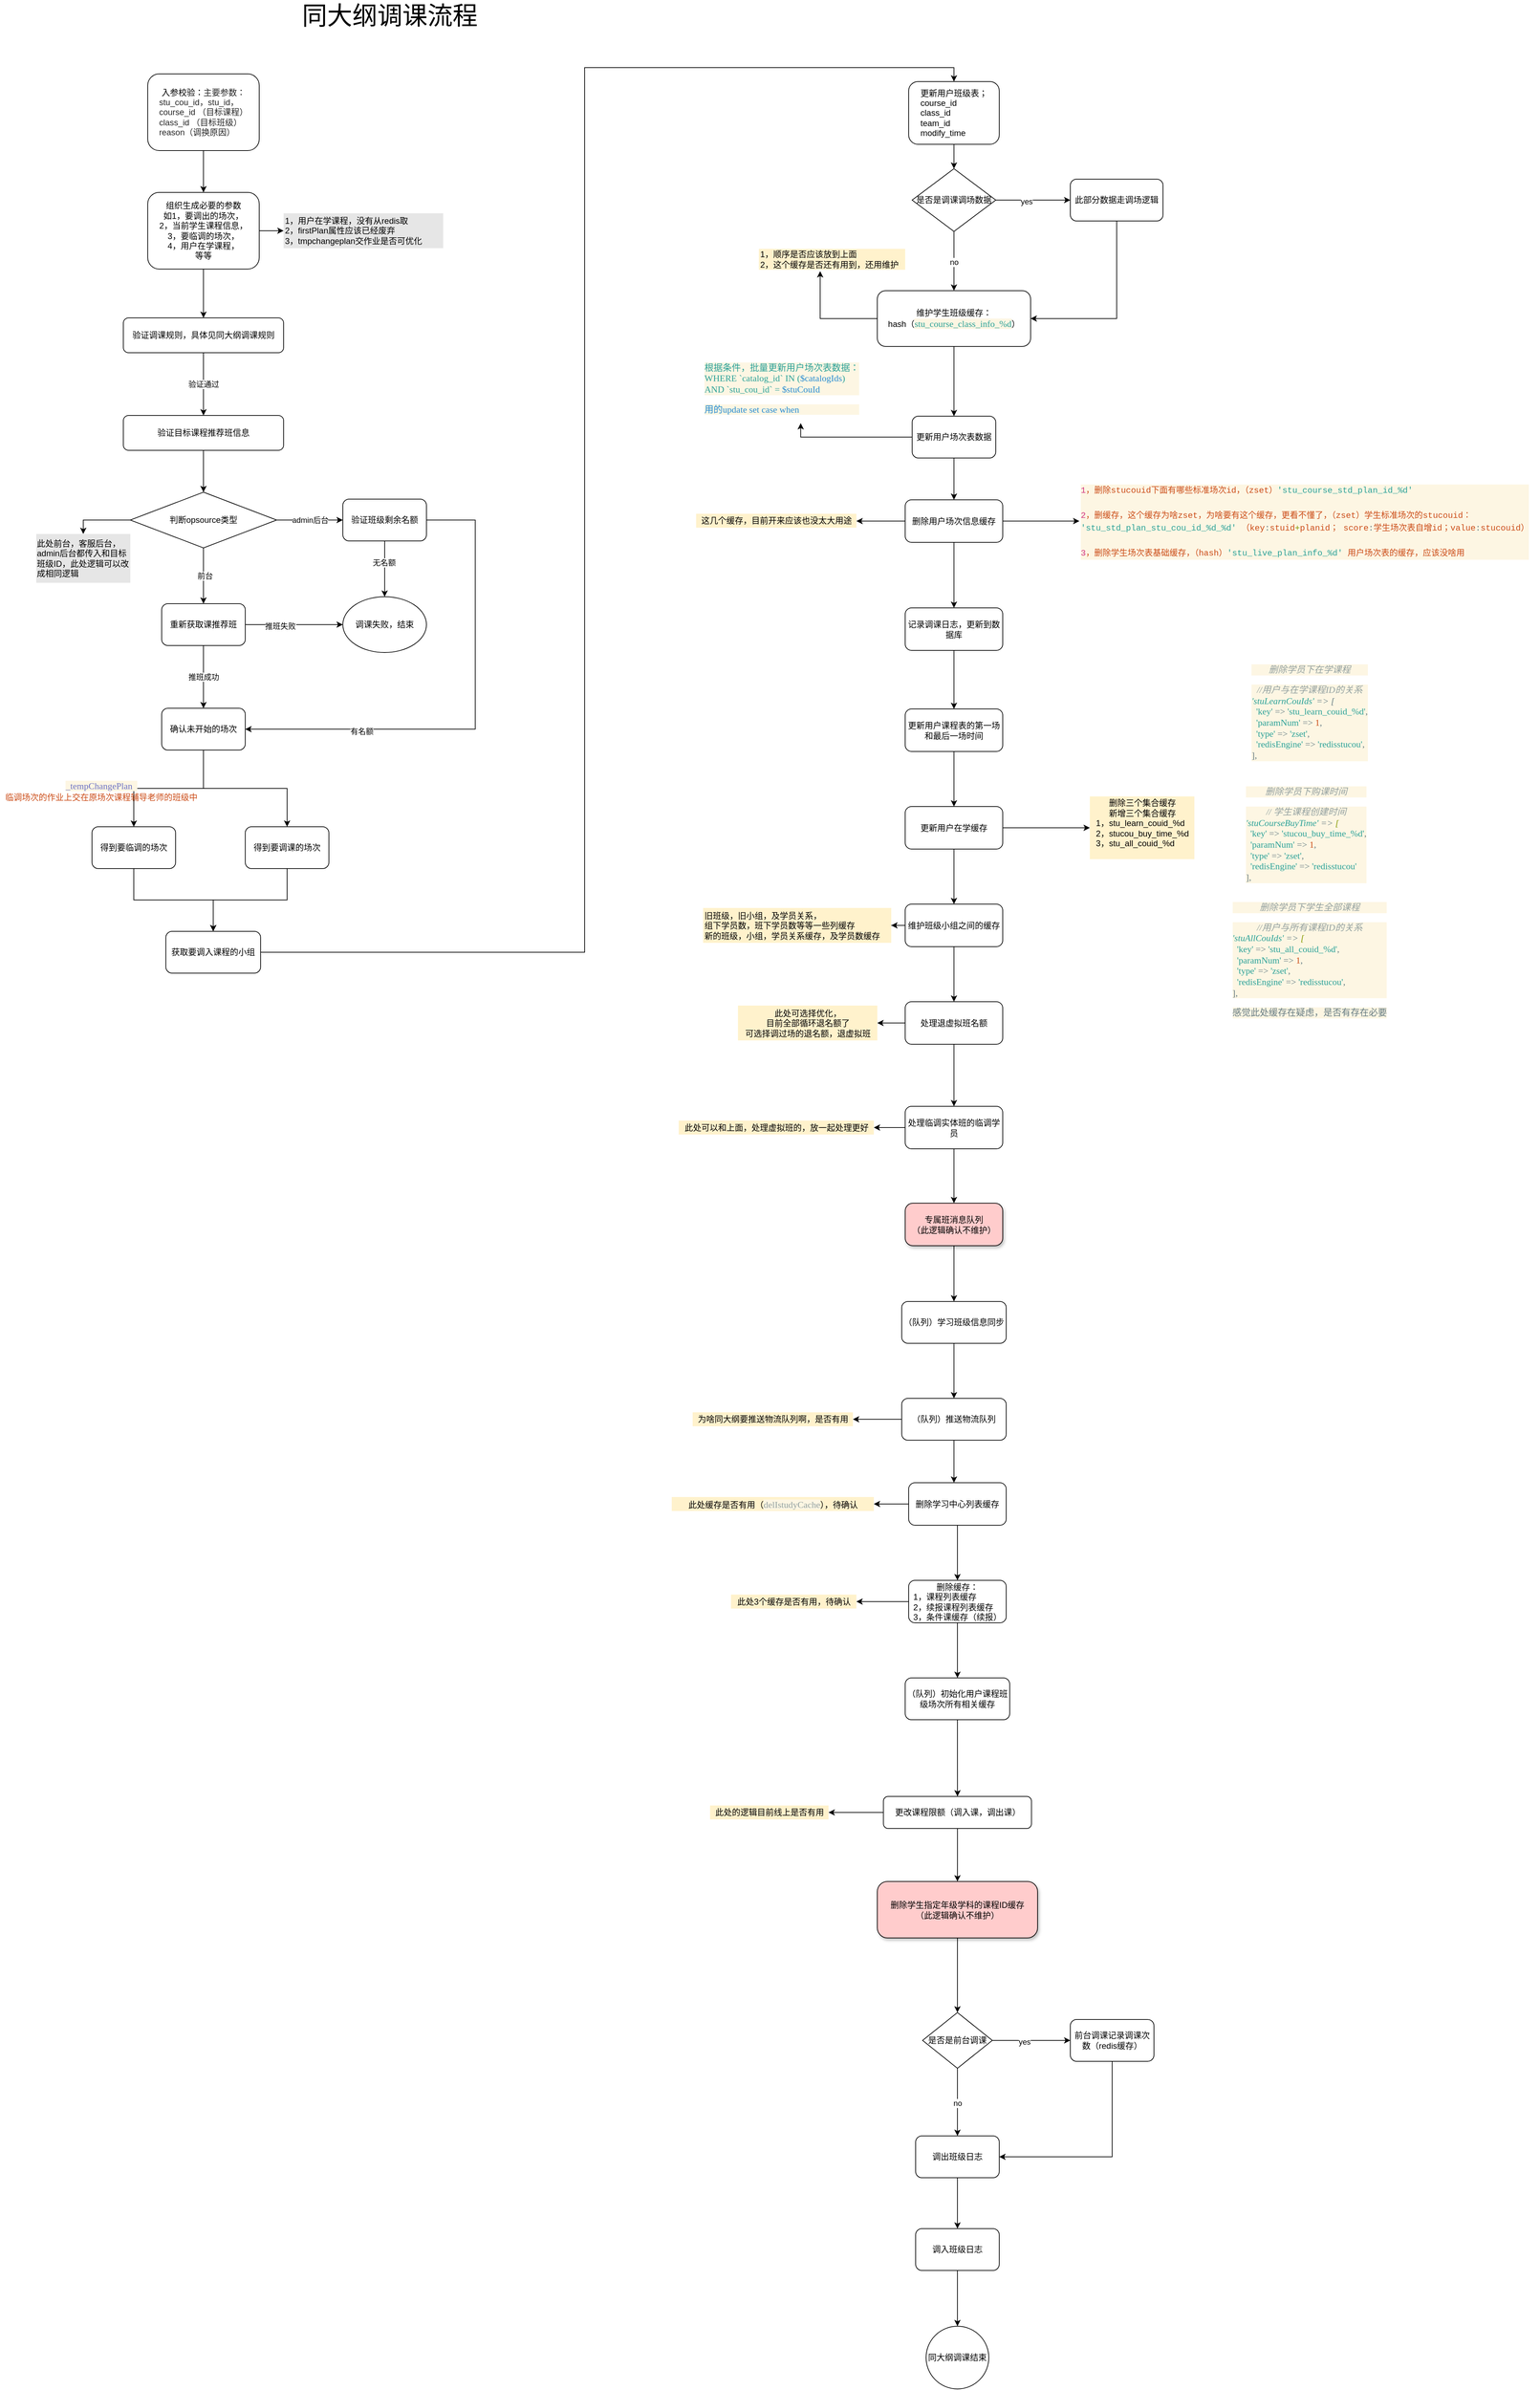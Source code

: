 <mxfile version="13.10.1" type="github">
  <diagram id="C5RBs43oDa-KdzZeNtuy" name="Page-1">
    <mxGraphModel dx="2965" dy="1368" grid="1" gridSize="10" guides="1" tooltips="1" connect="1" arrows="1" fold="1" page="1" pageScale="1" pageWidth="827" pageHeight="1169" math="0" shadow="0">
      <root>
        <mxCell id="WIyWlLk6GJQsqaUBKTNV-0" />
        <mxCell id="WIyWlLk6GJQsqaUBKTNV-1" parent="WIyWlLk6GJQsqaUBKTNV-0" />
        <mxCell id="mBq-_NJuJj3De-6gyGRU-94" value="" style="edgeStyle=orthogonalEdgeStyle;rounded=0;orthogonalLoop=1;jettySize=auto;html=1;" edge="1" parent="WIyWlLk6GJQsqaUBKTNV-1" source="mBq-_NJuJj3De-6gyGRU-77" target="mBq-_NJuJj3De-6gyGRU-93">
          <mxGeometry relative="1" as="geometry" />
        </mxCell>
        <mxCell id="mBq-_NJuJj3De-6gyGRU-77" value="专属班消息队列&lt;br&gt;（此逻辑确认不维护）" style="rounded=1;whiteSpace=wrap;html=1;shadow=1;fillColor=#FFCCCC;arcSize=18;" vertex="1" parent="WIyWlLk6GJQsqaUBKTNV-1">
          <mxGeometry x="1345" y="1759" width="140" height="61" as="geometry" />
        </mxCell>
        <mxCell id="c8h9RsbaAIV6zPXawKrJ-4" style="edgeStyle=orthogonalEdgeStyle;rounded=0;orthogonalLoop=1;jettySize=auto;html=1;" parent="WIyWlLk6GJQsqaUBKTNV-1" source="WIyWlLk6GJQsqaUBKTNV-3" target="c8h9RsbaAIV6zPXawKrJ-2" edge="1">
          <mxGeometry relative="1" as="geometry" />
        </mxCell>
        <mxCell id="WIyWlLk6GJQsqaUBKTNV-3" value="&lt;div&gt;&lt;span&gt;入参校验：&lt;/span&gt;&lt;span style=&quot;color: rgba(0 , 0 , 0 , 0.847)&quot;&gt;主要参数：&lt;/span&gt;&lt;/div&gt;&lt;div style=&quot;text-align: left ; color: rgba(0 , 0 , 0 , 0.847)&quot;&gt;stu_cou_id，stu_id，&lt;/div&gt;&lt;div style=&quot;text-align: left ; color: rgba(0 , 0 , 0 , 0.847)&quot;&gt;course_id （目标课程）&lt;/div&gt;&lt;div style=&quot;text-align: left ; color: rgba(0 , 0 , 0 , 0.847)&quot;&gt;class_id （目标班级）&lt;/div&gt;&lt;div style=&quot;text-align: left ; color: rgba(0 , 0 , 0 , 0.847)&quot;&gt;reason（调换原因）&lt;/div&gt;" style="rounded=1;whiteSpace=wrap;html=1;fontSize=12;glass=0;strokeWidth=1;shadow=0;align=center;" parent="WIyWlLk6GJQsqaUBKTNV-1" vertex="1">
          <mxGeometry x="258" y="139" width="160" height="110" as="geometry" />
        </mxCell>
        <mxCell id="c8h9RsbaAIV6zPXawKrJ-0" value="&lt;font style=&quot;font-size: 36px&quot;&gt;同大纲调课流程&lt;/font&gt;" style="text;html=1;align=center;verticalAlign=middle;resizable=0;points=[];autosize=1;" parent="WIyWlLk6GJQsqaUBKTNV-1" vertex="1">
          <mxGeometry x="470" y="40" width="270" height="30" as="geometry" />
        </mxCell>
        <mxCell id="c8h9RsbaAIV6zPXawKrJ-6" style="edgeStyle=orthogonalEdgeStyle;rounded=0;orthogonalLoop=1;jettySize=auto;html=1;" parent="WIyWlLk6GJQsqaUBKTNV-1" source="c8h9RsbaAIV6zPXawKrJ-2" target="c8h9RsbaAIV6zPXawKrJ-3" edge="1">
          <mxGeometry relative="1" as="geometry" />
        </mxCell>
        <mxCell id="c8h9RsbaAIV6zPXawKrJ-32" style="edgeStyle=orthogonalEdgeStyle;rounded=0;orthogonalLoop=1;jettySize=auto;html=1;exitX=1;exitY=0.5;exitDx=0;exitDy=0;" parent="WIyWlLk6GJQsqaUBKTNV-1" source="c8h9RsbaAIV6zPXawKrJ-2" target="c8h9RsbaAIV6zPXawKrJ-5" edge="1">
          <mxGeometry relative="1" as="geometry" />
        </mxCell>
        <mxCell id="c8h9RsbaAIV6zPXawKrJ-2" value="组织生成必要的参数&lt;br&gt;如1，要调出的场次，&lt;br&gt;2，当前学生课程信息，&lt;br&gt;3，要临调的场次，&lt;br&gt;4，用户在学课程，&lt;br&gt;等等" style="rounded=1;whiteSpace=wrap;html=1;fontSize=12;glass=0;strokeWidth=1;shadow=0;align=center;" parent="WIyWlLk6GJQsqaUBKTNV-1" vertex="1">
          <mxGeometry x="258" y="309" width="160" height="110" as="geometry" />
        </mxCell>
        <mxCell id="c8h9RsbaAIV6zPXawKrJ-8" value="验证通过" style="edgeStyle=orthogonalEdgeStyle;rounded=0;orthogonalLoop=1;jettySize=auto;html=1;" parent="WIyWlLk6GJQsqaUBKTNV-1" source="c8h9RsbaAIV6zPXawKrJ-3" target="c8h9RsbaAIV6zPXawKrJ-7" edge="1">
          <mxGeometry relative="1" as="geometry">
            <Array as="points">
              <mxPoint x="338" y="579" />
              <mxPoint x="338" y="579" />
            </Array>
          </mxGeometry>
        </mxCell>
        <mxCell id="c8h9RsbaAIV6zPXawKrJ-3" value="&lt;div style=&quot;text-align: center&quot;&gt;&lt;span style=&quot;text-align: left&quot;&gt;验证调课规则，具体见同大纲调课规则&lt;/span&gt;&lt;br&gt;&lt;/div&gt;" style="rounded=1;whiteSpace=wrap;html=1;fontSize=12;glass=0;strokeWidth=1;shadow=0;align=center;" parent="WIyWlLk6GJQsqaUBKTNV-1" vertex="1">
          <mxGeometry x="223" y="489" width="230" height="50" as="geometry" />
        </mxCell>
        <mxCell id="c8h9RsbaAIV6zPXawKrJ-5" value="1，用户在学课程，没有从redis取&lt;br&gt;2，firstPlan属性应该已经废弃&lt;br&gt;&lt;div&gt;&lt;span&gt;3，tmpchangeplan交作业是否可优化&lt;/span&gt;&lt;/div&gt;" style="text;html=1;strokeColor=none;fillColor=#E6E6E6;align=left;verticalAlign=middle;whiteSpace=wrap;rounded=0;" parent="WIyWlLk6GJQsqaUBKTNV-1" vertex="1">
          <mxGeometry x="453" y="339" width="229" height="50" as="geometry" />
        </mxCell>
        <mxCell id="c8h9RsbaAIV6zPXawKrJ-9" style="edgeStyle=orthogonalEdgeStyle;rounded=0;orthogonalLoop=1;jettySize=auto;html=1;" parent="WIyWlLk6GJQsqaUBKTNV-1" source="c8h9RsbaAIV6zPXawKrJ-7" target="c8h9RsbaAIV6zPXawKrJ-10" edge="1">
          <mxGeometry relative="1" as="geometry">
            <mxPoint x="338" y="769" as="targetPoint" />
          </mxGeometry>
        </mxCell>
        <mxCell id="c8h9RsbaAIV6zPXawKrJ-7" value="&lt;div style=&quot;text-align: left&quot;&gt;验证目标课程推荐班信息&lt;/div&gt;" style="rounded=1;whiteSpace=wrap;html=1;fontSize=12;glass=0;strokeWidth=1;shadow=0;align=center;" parent="WIyWlLk6GJQsqaUBKTNV-1" vertex="1">
          <mxGeometry x="223" y="629" width="230" height="50" as="geometry" />
        </mxCell>
        <mxCell id="c8h9RsbaAIV6zPXawKrJ-12" style="edgeStyle=orthogonalEdgeStyle;rounded=0;orthogonalLoop=1;jettySize=auto;html=1;entryX=0.5;entryY=0;entryDx=0;entryDy=0;" parent="WIyWlLk6GJQsqaUBKTNV-1" source="c8h9RsbaAIV6zPXawKrJ-10" target="c8h9RsbaAIV6zPXawKrJ-16" edge="1">
          <mxGeometry relative="1" as="geometry">
            <mxPoint x="338" y="919" as="targetPoint" />
          </mxGeometry>
        </mxCell>
        <mxCell id="c8h9RsbaAIV6zPXawKrJ-15" value="前台" style="edgeLabel;html=1;align=center;verticalAlign=middle;resizable=0;points=[];" parent="c8h9RsbaAIV6zPXawKrJ-12" vertex="1" connectable="0">
          <mxGeometry y="2" relative="1" as="geometry">
            <mxPoint as="offset" />
          </mxGeometry>
        </mxCell>
        <mxCell id="c8h9RsbaAIV6zPXawKrJ-13" value="admin后台" style="edgeStyle=orthogonalEdgeStyle;rounded=0;orthogonalLoop=1;jettySize=auto;html=1;exitX=1;exitY=0.5;exitDx=0;exitDy=0;entryX=0;entryY=0.5;entryDx=0;entryDy=0;" parent="WIyWlLk6GJQsqaUBKTNV-1" source="c8h9RsbaAIV6zPXawKrJ-10" target="c8h9RsbaAIV6zPXawKrJ-14" edge="1">
          <mxGeometry relative="1" as="geometry">
            <mxPoint x="538" y="799" as="targetPoint" />
          </mxGeometry>
        </mxCell>
        <mxCell id="c8h9RsbaAIV6zPXawKrJ-31" style="edgeStyle=orthogonalEdgeStyle;rounded=0;orthogonalLoop=1;jettySize=auto;html=1;exitX=0;exitY=0.5;exitDx=0;exitDy=0;entryX=0.5;entryY=0;entryDx=0;entryDy=0;" parent="WIyWlLk6GJQsqaUBKTNV-1" source="c8h9RsbaAIV6zPXawKrJ-10" target="c8h9RsbaAIV6zPXawKrJ-30" edge="1">
          <mxGeometry relative="1" as="geometry" />
        </mxCell>
        <mxCell id="c8h9RsbaAIV6zPXawKrJ-10" value="判断opsource类型" style="rhombus;whiteSpace=wrap;html=1;" parent="WIyWlLk6GJQsqaUBKTNV-1" vertex="1">
          <mxGeometry x="233" y="739" width="210" height="80" as="geometry" />
        </mxCell>
        <mxCell id="c8h9RsbaAIV6zPXawKrJ-20" style="edgeStyle=orthogonalEdgeStyle;rounded=0;orthogonalLoop=1;jettySize=auto;html=1;entryX=1;entryY=0.5;entryDx=0;entryDy=0;" parent="WIyWlLk6GJQsqaUBKTNV-1" source="c8h9RsbaAIV6zPXawKrJ-14" target="c8h9RsbaAIV6zPXawKrJ-19" edge="1">
          <mxGeometry relative="1" as="geometry">
            <Array as="points">
              <mxPoint x="728" y="779" />
              <mxPoint x="728" y="1079" />
            </Array>
          </mxGeometry>
        </mxCell>
        <mxCell id="c8h9RsbaAIV6zPXawKrJ-26" value="有名额" style="edgeLabel;html=1;align=center;verticalAlign=middle;resizable=0;points=[];" parent="c8h9RsbaAIV6zPXawKrJ-20" vertex="1" connectable="0">
          <mxGeometry x="0.523" y="3" relative="1" as="geometry">
            <mxPoint as="offset" />
          </mxGeometry>
        </mxCell>
        <mxCell id="c8h9RsbaAIV6zPXawKrJ-23" style="edgeStyle=orthogonalEdgeStyle;rounded=0;orthogonalLoop=1;jettySize=auto;html=1;entryX=0.5;entryY=0;entryDx=0;entryDy=0;" parent="WIyWlLk6GJQsqaUBKTNV-1" source="c8h9RsbaAIV6zPXawKrJ-14" target="c8h9RsbaAIV6zPXawKrJ-22" edge="1">
          <mxGeometry relative="1" as="geometry" />
        </mxCell>
        <mxCell id="c8h9RsbaAIV6zPXawKrJ-24" value="无名额" style="edgeLabel;html=1;align=center;verticalAlign=middle;resizable=0;points=[];" parent="c8h9RsbaAIV6zPXawKrJ-23" vertex="1" connectable="0">
          <mxGeometry x="-0.233" y="-1" relative="1" as="geometry">
            <mxPoint as="offset" />
          </mxGeometry>
        </mxCell>
        <mxCell id="c8h9RsbaAIV6zPXawKrJ-14" value="验证班级剩余名额" style="rounded=1;whiteSpace=wrap;html=1;" parent="WIyWlLk6GJQsqaUBKTNV-1" vertex="1">
          <mxGeometry x="538" y="749" width="120" height="60" as="geometry" />
        </mxCell>
        <mxCell id="c8h9RsbaAIV6zPXawKrJ-21" style="edgeStyle=orthogonalEdgeStyle;rounded=0;orthogonalLoop=1;jettySize=auto;html=1;entryX=0;entryY=0.5;entryDx=0;entryDy=0;" parent="WIyWlLk6GJQsqaUBKTNV-1" source="c8h9RsbaAIV6zPXawKrJ-16" target="c8h9RsbaAIV6zPXawKrJ-22" edge="1">
          <mxGeometry relative="1" as="geometry">
            <mxPoint x="458" y="929" as="targetPoint" />
          </mxGeometry>
        </mxCell>
        <mxCell id="c8h9RsbaAIV6zPXawKrJ-27" value="推班失败" style="edgeLabel;html=1;align=center;verticalAlign=middle;resizable=0;points=[];" parent="c8h9RsbaAIV6zPXawKrJ-21" vertex="1" connectable="0">
          <mxGeometry x="-0.287" y="-2" relative="1" as="geometry">
            <mxPoint as="offset" />
          </mxGeometry>
        </mxCell>
        <mxCell id="c8h9RsbaAIV6zPXawKrJ-28" value="推班成功" style="edgeStyle=orthogonalEdgeStyle;rounded=0;orthogonalLoop=1;jettySize=auto;html=1;" parent="WIyWlLk6GJQsqaUBKTNV-1" source="c8h9RsbaAIV6zPXawKrJ-16" target="c8h9RsbaAIV6zPXawKrJ-19" edge="1">
          <mxGeometry relative="1" as="geometry" />
        </mxCell>
        <mxCell id="c8h9RsbaAIV6zPXawKrJ-16" value="重新获取课推荐班" style="rounded=1;whiteSpace=wrap;html=1;" parent="WIyWlLk6GJQsqaUBKTNV-1" vertex="1">
          <mxGeometry x="278" y="899" width="120" height="60" as="geometry" />
        </mxCell>
        <mxCell id="mBq-_NJuJj3De-6gyGRU-120" style="edgeStyle=orthogonalEdgeStyle;rounded=0;orthogonalLoop=1;jettySize=auto;html=1;" edge="1" parent="WIyWlLk6GJQsqaUBKTNV-1" source="c8h9RsbaAIV6zPXawKrJ-19" target="mBq-_NJuJj3De-6gyGRU-122">
          <mxGeometry relative="1" as="geometry">
            <mxPoint x="338" y="1169" as="targetPoint" />
          </mxGeometry>
        </mxCell>
        <mxCell id="mBq-_NJuJj3De-6gyGRU-124" style="edgeStyle=orthogonalEdgeStyle;rounded=0;orthogonalLoop=1;jettySize=auto;html=1;" edge="1" parent="WIyWlLk6GJQsqaUBKTNV-1" source="c8h9RsbaAIV6zPXawKrJ-19" target="mBq-_NJuJj3De-6gyGRU-123">
          <mxGeometry relative="1" as="geometry" />
        </mxCell>
        <mxCell id="c8h9RsbaAIV6zPXawKrJ-19" value="确认未开始的场次" style="rounded=1;whiteSpace=wrap;html=1;" parent="WIyWlLk6GJQsqaUBKTNV-1" vertex="1">
          <mxGeometry x="278" y="1049" width="120" height="60" as="geometry" />
        </mxCell>
        <mxCell id="c8h9RsbaAIV6zPXawKrJ-22" value="调课失败，结束" style="ellipse;whiteSpace=wrap;html=1;" parent="WIyWlLk6GJQsqaUBKTNV-1" vertex="1">
          <mxGeometry x="538" y="889" width="120" height="80" as="geometry" />
        </mxCell>
        <mxCell id="c8h9RsbaAIV6zPXawKrJ-30" value="&lt;div style=&quot;text-align: left&quot;&gt;此处前台，客服后台，&lt;/div&gt;&lt;div style=&quot;text-align: left&quot;&gt;admin后台都传入和目标班级ID，此处逻辑可以改成相同逻辑&lt;/div&gt;" style="text;html=1;strokeColor=none;fillColor=#E6E6E6;align=center;verticalAlign=middle;whiteSpace=wrap;rounded=0;" parent="WIyWlLk6GJQsqaUBKTNV-1" vertex="1">
          <mxGeometry x="98" y="799" width="135" height="70" as="geometry" />
        </mxCell>
        <mxCell id="mBq-_NJuJj3De-6gyGRU-20" style="edgeStyle=orthogonalEdgeStyle;rounded=0;orthogonalLoop=1;jettySize=auto;html=1;exitX=0.5;exitY=1;exitDx=0;exitDy=0;entryX=1;entryY=0.5;entryDx=0;entryDy=0;" edge="1" parent="WIyWlLk6GJQsqaUBKTNV-1" source="mBq-_NJuJj3De-6gyGRU-10" target="mBq-_NJuJj3De-6gyGRU-17">
          <mxGeometry relative="1" as="geometry" />
        </mxCell>
        <mxCell id="mBq-_NJuJj3De-6gyGRU-10" value="前台调课记录调课次数（redis缓存）" style="rounded=1;whiteSpace=wrap;html=1;" vertex="1" parent="WIyWlLk6GJQsqaUBKTNV-1">
          <mxGeometry x="1582" y="2930" width="120" height="60" as="geometry" />
        </mxCell>
        <mxCell id="mBq-_NJuJj3De-6gyGRU-22" style="edgeStyle=orthogonalEdgeStyle;rounded=0;orthogonalLoop=1;jettySize=auto;html=1;exitX=0.5;exitY=1;exitDx=0;exitDy=0;" edge="1" parent="WIyWlLk6GJQsqaUBKTNV-1" source="mBq-_NJuJj3De-6gyGRU-11" target="mBq-_NJuJj3De-6gyGRU-21">
          <mxGeometry relative="1" as="geometry" />
        </mxCell>
        <mxCell id="mBq-_NJuJj3De-6gyGRU-11" value="调入班级日志" style="rounded=1;whiteSpace=wrap;html=1;" vertex="1" parent="WIyWlLk6GJQsqaUBKTNV-1">
          <mxGeometry x="1360" y="3230" width="120" height="60" as="geometry" />
        </mxCell>
        <mxCell id="mBq-_NJuJj3De-6gyGRU-13" style="edgeStyle=orthogonalEdgeStyle;rounded=0;orthogonalLoop=1;jettySize=auto;html=1;" edge="1" parent="WIyWlLk6GJQsqaUBKTNV-1" source="mBq-_NJuJj3De-6gyGRU-12" target="mBq-_NJuJj3De-6gyGRU-10">
          <mxGeometry relative="1" as="geometry" />
        </mxCell>
        <mxCell id="mBq-_NJuJj3De-6gyGRU-14" value="yes" style="edgeLabel;html=1;align=center;verticalAlign=middle;resizable=0;points=[];" vertex="1" connectable="0" parent="mBq-_NJuJj3De-6gyGRU-13">
          <mxGeometry x="-0.182" y="-2" relative="1" as="geometry">
            <mxPoint as="offset" />
          </mxGeometry>
        </mxCell>
        <mxCell id="mBq-_NJuJj3De-6gyGRU-15" style="edgeStyle=orthogonalEdgeStyle;rounded=0;orthogonalLoop=1;jettySize=auto;html=1;exitX=0.5;exitY=1;exitDx=0;exitDy=0;entryX=0.5;entryY=0;entryDx=0;entryDy=0;" edge="1" parent="WIyWlLk6GJQsqaUBKTNV-1" source="mBq-_NJuJj3De-6gyGRU-12" target="mBq-_NJuJj3De-6gyGRU-17">
          <mxGeometry relative="1" as="geometry">
            <mxPoint x="1408" y="3070" as="targetPoint" />
          </mxGeometry>
        </mxCell>
        <mxCell id="mBq-_NJuJj3De-6gyGRU-19" value="no" style="edgeLabel;html=1;align=center;verticalAlign=middle;resizable=0;points=[];" vertex="1" connectable="0" parent="mBq-_NJuJj3De-6gyGRU-15">
          <mxGeometry x="0.029" relative="1" as="geometry">
            <mxPoint as="offset" />
          </mxGeometry>
        </mxCell>
        <mxCell id="mBq-_NJuJj3De-6gyGRU-12" value="是否是前台调课" style="rhombus;whiteSpace=wrap;html=1;" vertex="1" parent="WIyWlLk6GJQsqaUBKTNV-1">
          <mxGeometry x="1370" y="2920" width="100" height="80" as="geometry" />
        </mxCell>
        <mxCell id="mBq-_NJuJj3De-6gyGRU-23" style="edgeStyle=orthogonalEdgeStyle;rounded=0;orthogonalLoop=1;jettySize=auto;html=1;exitX=0.5;exitY=1;exitDx=0;exitDy=0;" edge="1" parent="WIyWlLk6GJQsqaUBKTNV-1" source="mBq-_NJuJj3De-6gyGRU-17" target="mBq-_NJuJj3De-6gyGRU-11">
          <mxGeometry relative="1" as="geometry" />
        </mxCell>
        <mxCell id="mBq-_NJuJj3De-6gyGRU-17" value="调出班级日志" style="rounded=1;whiteSpace=wrap;html=1;" vertex="1" parent="WIyWlLk6GJQsqaUBKTNV-1">
          <mxGeometry x="1360" y="3097" width="120" height="60" as="geometry" />
        </mxCell>
        <mxCell id="mBq-_NJuJj3De-6gyGRU-21" value="同大纲调课结束" style="ellipse;whiteSpace=wrap;html=1;aspect=fixed;" vertex="1" parent="WIyWlLk6GJQsqaUBKTNV-1">
          <mxGeometry x="1375" y="3370" width="90" height="90" as="geometry" />
        </mxCell>
        <mxCell id="mBq-_NJuJj3De-6gyGRU-52" style="edgeStyle=orthogonalEdgeStyle;rounded=0;orthogonalLoop=1;jettySize=auto;html=1;entryX=0.419;entryY=1.067;entryDx=0;entryDy=0;entryPerimeter=0;" edge="1" parent="WIyWlLk6GJQsqaUBKTNV-1" source="mBq-_NJuJj3De-6gyGRU-27" target="mBq-_NJuJj3De-6gyGRU-51">
          <mxGeometry relative="1" as="geometry">
            <Array as="points">
              <mxPoint x="1223" y="490" />
            </Array>
          </mxGeometry>
        </mxCell>
        <mxCell id="mBq-_NJuJj3De-6gyGRU-53" style="edgeStyle=orthogonalEdgeStyle;rounded=0;orthogonalLoop=1;jettySize=auto;html=1;" edge="1" parent="WIyWlLk6GJQsqaUBKTNV-1" source="mBq-_NJuJj3De-6gyGRU-27" target="mBq-_NJuJj3De-6gyGRU-39">
          <mxGeometry relative="1" as="geometry" />
        </mxCell>
        <mxCell id="mBq-_NJuJj3De-6gyGRU-27" value="维护学生班级缓存：&lt;br&gt;hash（&lt;span style=&quot;color: rgb(42 , 161 , 152) ; background-color: rgb(253 , 246 , 227) ; font-family: &amp;#34;menlo&amp;#34; ; font-size: 9.8pt&quot;&gt;stu_course_class_info_%d&lt;/span&gt;&lt;span&gt;）&lt;/span&gt;" style="rounded=1;whiteSpace=wrap;html=1;" vertex="1" parent="WIyWlLk6GJQsqaUBKTNV-1">
          <mxGeometry x="1305" y="450" width="220" height="80" as="geometry" />
        </mxCell>
        <mxCell id="mBq-_NJuJj3De-6gyGRU-36" style="edgeStyle=orthogonalEdgeStyle;rounded=0;orthogonalLoop=1;jettySize=auto;html=1;exitX=0.5;exitY=1;exitDx=0;exitDy=0;" edge="1" parent="WIyWlLk6GJQsqaUBKTNV-1" source="mBq-_NJuJj3De-6gyGRU-37" target="mBq-_NJuJj3De-6gyGRU-63">
          <mxGeometry relative="1" as="geometry">
            <mxPoint x="1415" y="910" as="targetPoint" />
          </mxGeometry>
        </mxCell>
        <mxCell id="mBq-_NJuJj3De-6gyGRU-58" style="edgeStyle=orthogonalEdgeStyle;rounded=0;orthogonalLoop=1;jettySize=auto;html=1;" edge="1" parent="WIyWlLk6GJQsqaUBKTNV-1" source="mBq-_NJuJj3De-6gyGRU-37" target="mBq-_NJuJj3De-6gyGRU-135">
          <mxGeometry relative="1" as="geometry">
            <mxPoint x="1575" y="780.5" as="targetPoint" />
          </mxGeometry>
        </mxCell>
        <mxCell id="mBq-_NJuJj3De-6gyGRU-61" style="edgeStyle=orthogonalEdgeStyle;rounded=0;orthogonalLoop=1;jettySize=auto;html=1;entryX=1;entryY=0.525;entryDx=0;entryDy=0;entryPerimeter=0;" edge="1" parent="WIyWlLk6GJQsqaUBKTNV-1" source="mBq-_NJuJj3De-6gyGRU-37" target="mBq-_NJuJj3De-6gyGRU-60">
          <mxGeometry relative="1" as="geometry" />
        </mxCell>
        <mxCell id="mBq-_NJuJj3De-6gyGRU-37" value="删除用户场次信息缓存" style="rounded=1;whiteSpace=wrap;html=1;" vertex="1" parent="WIyWlLk6GJQsqaUBKTNV-1">
          <mxGeometry x="1345" y="750" width="140" height="61" as="geometry" />
        </mxCell>
        <mxCell id="mBq-_NJuJj3De-6gyGRU-38" style="edgeStyle=orthogonalEdgeStyle;rounded=0;orthogonalLoop=1;jettySize=auto;html=1;exitX=0.5;exitY=1;exitDx=0;exitDy=0;" edge="1" parent="WIyWlLk6GJQsqaUBKTNV-1" source="mBq-_NJuJj3De-6gyGRU-39" target="mBq-_NJuJj3De-6gyGRU-37">
          <mxGeometry relative="1" as="geometry" />
        </mxCell>
        <mxCell id="mBq-_NJuJj3De-6gyGRU-56" style="edgeStyle=orthogonalEdgeStyle;rounded=0;orthogonalLoop=1;jettySize=auto;html=1;exitX=0;exitY=0.5;exitDx=0;exitDy=0;entryX=0.483;entryY=1;entryDx=0;entryDy=0;entryPerimeter=0;" edge="1" parent="WIyWlLk6GJQsqaUBKTNV-1" source="mBq-_NJuJj3De-6gyGRU-39" target="mBq-_NJuJj3De-6gyGRU-55">
          <mxGeometry relative="1" as="geometry" />
        </mxCell>
        <mxCell id="mBq-_NJuJj3De-6gyGRU-39" value="更新用户场次表数据" style="rounded=1;whiteSpace=wrap;html=1;" vertex="1" parent="WIyWlLk6GJQsqaUBKTNV-1">
          <mxGeometry x="1355" y="630" width="120" height="60" as="geometry" />
        </mxCell>
        <mxCell id="mBq-_NJuJj3De-6gyGRU-49" style="edgeStyle=orthogonalEdgeStyle;rounded=0;orthogonalLoop=1;jettySize=auto;html=1;" edge="1" parent="WIyWlLk6GJQsqaUBKTNV-1" source="mBq-_NJuJj3De-6gyGRU-42" target="mBq-_NJuJj3De-6gyGRU-48">
          <mxGeometry relative="1" as="geometry" />
        </mxCell>
        <mxCell id="mBq-_NJuJj3De-6gyGRU-42" value="更新用户班级表；&lt;br&gt;&lt;div style=&quot;text-align: left&quot;&gt;course_id&lt;/div&gt;&lt;div style=&quot;text-align: left&quot;&gt;class_id&lt;/div&gt;&lt;div style=&quot;text-align: left&quot;&gt;team_id&lt;/div&gt;&lt;div style=&quot;text-align: left&quot;&gt;modify_time&lt;/div&gt;" style="rounded=1;whiteSpace=wrap;html=1;" vertex="1" parent="WIyWlLk6GJQsqaUBKTNV-1">
          <mxGeometry x="1350" y="150" width="130" height="90" as="geometry" />
        </mxCell>
        <mxCell id="mBq-_NJuJj3De-6gyGRU-50" style="edgeStyle=orthogonalEdgeStyle;rounded=0;orthogonalLoop=1;jettySize=auto;html=1;entryX=1;entryY=0.5;entryDx=0;entryDy=0;" edge="1" parent="WIyWlLk6GJQsqaUBKTNV-1" source="mBq-_NJuJj3De-6gyGRU-43" target="mBq-_NJuJj3De-6gyGRU-27">
          <mxGeometry relative="1" as="geometry">
            <Array as="points">
              <mxPoint x="1649" y="490" />
            </Array>
          </mxGeometry>
        </mxCell>
        <mxCell id="mBq-_NJuJj3De-6gyGRU-43" value="此部分数据走调场逻辑" style="rounded=1;whiteSpace=wrap;html=1;" vertex="1" parent="WIyWlLk6GJQsqaUBKTNV-1">
          <mxGeometry x="1582" y="290" width="133" height="60" as="geometry" />
        </mxCell>
        <mxCell id="mBq-_NJuJj3De-6gyGRU-44" style="edgeStyle=orthogonalEdgeStyle;rounded=0;orthogonalLoop=1;jettySize=auto;html=1;" edge="1" parent="WIyWlLk6GJQsqaUBKTNV-1" source="mBq-_NJuJj3De-6gyGRU-48" target="mBq-_NJuJj3De-6gyGRU-43">
          <mxGeometry relative="1" as="geometry" />
        </mxCell>
        <mxCell id="mBq-_NJuJj3De-6gyGRU-45" value="yes" style="edgeLabel;html=1;align=center;verticalAlign=middle;resizable=0;points=[];" vertex="1" connectable="0" parent="mBq-_NJuJj3De-6gyGRU-44">
          <mxGeometry x="-0.182" y="-2" relative="1" as="geometry">
            <mxPoint as="offset" />
          </mxGeometry>
        </mxCell>
        <mxCell id="mBq-_NJuJj3De-6gyGRU-46" style="edgeStyle=orthogonalEdgeStyle;rounded=0;orthogonalLoop=1;jettySize=auto;html=1;exitX=0.5;exitY=1;exitDx=0;exitDy=0;entryX=0.5;entryY=0;entryDx=0;entryDy=0;" edge="1" parent="WIyWlLk6GJQsqaUBKTNV-1" source="mBq-_NJuJj3De-6gyGRU-48" target="mBq-_NJuJj3De-6gyGRU-27">
          <mxGeometry relative="1" as="geometry">
            <mxPoint x="1415" y="450" as="targetPoint" />
          </mxGeometry>
        </mxCell>
        <mxCell id="mBq-_NJuJj3De-6gyGRU-47" value="no" style="edgeLabel;html=1;align=center;verticalAlign=middle;resizable=0;points=[];" vertex="1" connectable="0" parent="mBq-_NJuJj3De-6gyGRU-46">
          <mxGeometry x="0.029" relative="1" as="geometry">
            <mxPoint as="offset" />
          </mxGeometry>
        </mxCell>
        <mxCell id="mBq-_NJuJj3De-6gyGRU-48" value="是否是调课调场数据" style="rhombus;whiteSpace=wrap;html=1;" vertex="1" parent="WIyWlLk6GJQsqaUBKTNV-1">
          <mxGeometry x="1355" y="275" width="120" height="90" as="geometry" />
        </mxCell>
        <mxCell id="mBq-_NJuJj3De-6gyGRU-51" value="1，顺序是否应该放到上面&lt;br&gt;2，这个缓存是否还有用到，还用维护" style="text;html=1;align=left;verticalAlign=middle;resizable=0;points=[];autosize=1;fillColor=#FFF2CC;" vertex="1" parent="WIyWlLk6GJQsqaUBKTNV-1">
          <mxGeometry x="1135" y="390" width="210" height="30" as="geometry" />
        </mxCell>
        <mxCell id="mBq-_NJuJj3De-6gyGRU-55" value="&lt;pre style=&quot;background-color: #fdf6e3 ; color: #657b83 ; font-family: &amp;#34;menlo&amp;#34; ; font-size: 9.8pt&quot;&gt;&lt;span style=&quot;color: #2aa198&quot;&gt;根据条件，批量更新用户场次表数据：&lt;br&gt;&lt;/span&gt;&lt;span style=&quot;color: #2aa198&quot;&gt;WHERE `catalog_id` IN (&lt;/span&gt;&lt;span style=&quot;color: #268bd2&quot;&gt;$catalogIds&lt;/span&gt;&lt;span style=&quot;color: #2aa198&quot;&gt;)&lt;br&gt;&lt;/span&gt;&lt;span style=&quot;font-size: 9.8pt ; color: rgb(42 , 161 , 152)&quot;&gt;AND `stu_cou_id` = &lt;/span&gt;&lt;span style=&quot;font-size: 9.8pt ; color: rgb(38 , 139 , 210)&quot;&gt;$stuCouId&lt;/span&gt;&lt;/pre&gt;&lt;pre style=&quot;background-color: #fdf6e3 ; color: #657b83 ; font-family: &amp;#34;menlo&amp;#34; ; font-size: 9.8pt&quot;&gt;&lt;span style=&quot;font-size: 9.8pt ; color: rgb(38 , 139 , 210)&quot;&gt;用的update set case when&lt;/span&gt;&lt;/pre&gt;" style="text;html=1;align=left;verticalAlign=middle;resizable=0;points=[];autosize=1;" vertex="1" parent="WIyWlLk6GJQsqaUBKTNV-1">
          <mxGeometry x="1055" y="540" width="290" height="100" as="geometry" />
        </mxCell>
        <mxCell id="mBq-_NJuJj3De-6gyGRU-60" value="这几个缓存，目前开来应该也没太大用途" style="text;html=1;align=center;verticalAlign=middle;resizable=0;points=[];autosize=1;fillColor=#FFF2CC;" vertex="1" parent="WIyWlLk6GJQsqaUBKTNV-1">
          <mxGeometry x="1045" y="770" width="230" height="20" as="geometry" />
        </mxCell>
        <mxCell id="mBq-_NJuJj3De-6gyGRU-69" style="edgeStyle=orthogonalEdgeStyle;rounded=0;orthogonalLoop=1;jettySize=auto;html=1;" edge="1" parent="WIyWlLk6GJQsqaUBKTNV-1" source="mBq-_NJuJj3De-6gyGRU-63" target="mBq-_NJuJj3De-6gyGRU-64">
          <mxGeometry relative="1" as="geometry" />
        </mxCell>
        <mxCell id="mBq-_NJuJj3De-6gyGRU-63" value="记录调课日志，更新到数据库" style="rounded=1;whiteSpace=wrap;html=1;" vertex="1" parent="WIyWlLk6GJQsqaUBKTNV-1">
          <mxGeometry x="1345" y="905" width="140" height="61" as="geometry" />
        </mxCell>
        <mxCell id="mBq-_NJuJj3De-6gyGRU-70" style="edgeStyle=orthogonalEdgeStyle;rounded=0;orthogonalLoop=1;jettySize=auto;html=1;exitX=0.5;exitY=1;exitDx=0;exitDy=0;" edge="1" parent="WIyWlLk6GJQsqaUBKTNV-1" source="mBq-_NJuJj3De-6gyGRU-64" target="mBq-_NJuJj3De-6gyGRU-65">
          <mxGeometry relative="1" as="geometry" />
        </mxCell>
        <mxCell id="mBq-_NJuJj3De-6gyGRU-64" value="更新用户课程表的第一场和最后一场时间" style="rounded=1;whiteSpace=wrap;html=1;" vertex="1" parent="WIyWlLk6GJQsqaUBKTNV-1">
          <mxGeometry x="1345" y="1050" width="140" height="61" as="geometry" />
        </mxCell>
        <mxCell id="mBq-_NJuJj3De-6gyGRU-79" style="edgeStyle=orthogonalEdgeStyle;rounded=0;orthogonalLoop=1;jettySize=auto;html=1;" edge="1" parent="WIyWlLk6GJQsqaUBKTNV-1" source="mBq-_NJuJj3De-6gyGRU-65" target="mBq-_NJuJj3De-6gyGRU-66">
          <mxGeometry relative="1" as="geometry" />
        </mxCell>
        <mxCell id="mBq-_NJuJj3De-6gyGRU-133" style="edgeStyle=orthogonalEdgeStyle;rounded=0;orthogonalLoop=1;jettySize=auto;html=1;" edge="1" parent="WIyWlLk6GJQsqaUBKTNV-1" source="mBq-_NJuJj3De-6gyGRU-65" target="mBq-_NJuJj3De-6gyGRU-134">
          <mxGeometry relative="1" as="geometry">
            <mxPoint x="1610" y="1220.5" as="targetPoint" />
          </mxGeometry>
        </mxCell>
        <mxCell id="mBq-_NJuJj3De-6gyGRU-65" value="更新用户在学缓存" style="rounded=1;whiteSpace=wrap;html=1;" vertex="1" parent="WIyWlLk6GJQsqaUBKTNV-1">
          <mxGeometry x="1345" y="1190" width="140" height="61" as="geometry" />
        </mxCell>
        <mxCell id="mBq-_NJuJj3De-6gyGRU-81" style="edgeStyle=orthogonalEdgeStyle;rounded=0;orthogonalLoop=1;jettySize=auto;html=1;" edge="1" parent="WIyWlLk6GJQsqaUBKTNV-1" source="mBq-_NJuJj3De-6gyGRU-66" target="mBq-_NJuJj3De-6gyGRU-72">
          <mxGeometry relative="1" as="geometry" />
        </mxCell>
        <mxCell id="mBq-_NJuJj3De-6gyGRU-129" style="edgeStyle=orthogonalEdgeStyle;rounded=0;orthogonalLoop=1;jettySize=auto;html=1;" edge="1" parent="WIyWlLk6GJQsqaUBKTNV-1" source="mBq-_NJuJj3De-6gyGRU-66" target="mBq-_NJuJj3De-6gyGRU-82">
          <mxGeometry relative="1" as="geometry" />
        </mxCell>
        <mxCell id="mBq-_NJuJj3De-6gyGRU-66" value="维护班级小组之间的缓存" style="rounded=1;whiteSpace=wrap;html=1;" vertex="1" parent="WIyWlLk6GJQsqaUBKTNV-1">
          <mxGeometry x="1345" y="1330" width="140" height="61" as="geometry" />
        </mxCell>
        <mxCell id="mBq-_NJuJj3De-6gyGRU-84" value="" style="edgeStyle=orthogonalEdgeStyle;rounded=0;orthogonalLoop=1;jettySize=auto;html=1;" edge="1" parent="WIyWlLk6GJQsqaUBKTNV-1" source="mBq-_NJuJj3De-6gyGRU-72" target="mBq-_NJuJj3De-6gyGRU-83">
          <mxGeometry relative="1" as="geometry" />
        </mxCell>
        <mxCell id="mBq-_NJuJj3De-6gyGRU-85" style="edgeStyle=orthogonalEdgeStyle;rounded=0;orthogonalLoop=1;jettySize=auto;html=1;" edge="1" parent="WIyWlLk6GJQsqaUBKTNV-1" source="mBq-_NJuJj3De-6gyGRU-72" target="mBq-_NJuJj3De-6gyGRU-78">
          <mxGeometry relative="1" as="geometry">
            <mxPoint x="1415" y="1600" as="targetPoint" />
          </mxGeometry>
        </mxCell>
        <mxCell id="mBq-_NJuJj3De-6gyGRU-72" value="处理退虚拟班名额" style="rounded=1;whiteSpace=wrap;html=1;" vertex="1" parent="WIyWlLk6GJQsqaUBKTNV-1">
          <mxGeometry x="1345" y="1470" width="140" height="61" as="geometry" />
        </mxCell>
        <mxCell id="mBq-_NJuJj3De-6gyGRU-114" style="edgeStyle=orthogonalEdgeStyle;rounded=0;orthogonalLoop=1;jettySize=auto;html=1;" edge="1" parent="WIyWlLk6GJQsqaUBKTNV-1" source="mBq-_NJuJj3De-6gyGRU-76" target="mBq-_NJuJj3De-6gyGRU-113">
          <mxGeometry relative="1" as="geometry" />
        </mxCell>
        <mxCell id="mBq-_NJuJj3De-6gyGRU-116" style="edgeStyle=orthogonalEdgeStyle;rounded=0;orthogonalLoop=1;jettySize=auto;html=1;" edge="1" parent="WIyWlLk6GJQsqaUBKTNV-1" source="mBq-_NJuJj3De-6gyGRU-76" target="mBq-_NJuJj3De-6gyGRU-112">
          <mxGeometry relative="1" as="geometry" />
        </mxCell>
        <mxCell id="mBq-_NJuJj3De-6gyGRU-76" value="删除缓存：&lt;br&gt;&lt;div style=&quot;text-align: left&quot;&gt;&lt;span&gt;1，课程列表缓存&lt;/span&gt;&lt;/div&gt;&lt;div style=&quot;text-align: left&quot;&gt;&lt;span&gt;2，续报课程列表缓存&lt;/span&gt;&lt;/div&gt;&lt;div style=&quot;text-align: left&quot;&gt;&lt;span&gt;3，条件课缓存（续报）&lt;/span&gt;&lt;/div&gt;" style="rounded=1;whiteSpace=wrap;html=1;" vertex="1" parent="WIyWlLk6GJQsqaUBKTNV-1">
          <mxGeometry x="1350" y="2300" width="140" height="61" as="geometry" />
        </mxCell>
        <mxCell id="mBq-_NJuJj3De-6gyGRU-88" value="" style="edgeStyle=orthogonalEdgeStyle;rounded=0;orthogonalLoop=1;jettySize=auto;html=1;" edge="1" parent="WIyWlLk6GJQsqaUBKTNV-1" source="mBq-_NJuJj3De-6gyGRU-78" target="mBq-_NJuJj3De-6gyGRU-86">
          <mxGeometry relative="1" as="geometry" />
        </mxCell>
        <mxCell id="mBq-_NJuJj3De-6gyGRU-89" style="edgeStyle=orthogonalEdgeStyle;rounded=0;orthogonalLoop=1;jettySize=auto;html=1;" edge="1" parent="WIyWlLk6GJQsqaUBKTNV-1" source="mBq-_NJuJj3De-6gyGRU-78" target="mBq-_NJuJj3De-6gyGRU-77">
          <mxGeometry relative="1" as="geometry" />
        </mxCell>
        <mxCell id="mBq-_NJuJj3De-6gyGRU-78" value="处理临调实体班的临调学员" style="rounded=1;whiteSpace=wrap;html=1;" vertex="1" parent="WIyWlLk6GJQsqaUBKTNV-1">
          <mxGeometry x="1345" y="1620" width="140" height="61" as="geometry" />
        </mxCell>
        <mxCell id="mBq-_NJuJj3De-6gyGRU-82" value="旧班级，旧小组，及学员关系，&lt;br&gt;组下学员数，班下学员数等等一些列缓存&lt;br&gt;新的班级，小组，学员关系缓存，及学员数缓存" style="text;html=1;align=left;verticalAlign=middle;resizable=0;points=[];autosize=1;fillColor=#FFF2CC;direction=west;" vertex="1" parent="WIyWlLk6GJQsqaUBKTNV-1">
          <mxGeometry x="1055" y="1335.5" width="270" height="50" as="geometry" />
        </mxCell>
        <mxCell id="mBq-_NJuJj3De-6gyGRU-83" value="此处可选择优化，&lt;br&gt;目前全部循环退名额了&lt;br&gt;可选择调过场的退名额，退虚拟班" style="text;html=1;align=center;verticalAlign=middle;resizable=0;points=[];autosize=1;fillColor=#FFF2CC;" vertex="1" parent="WIyWlLk6GJQsqaUBKTNV-1">
          <mxGeometry x="1105" y="1475.5" width="200" height="50" as="geometry" />
        </mxCell>
        <mxCell id="mBq-_NJuJj3De-6gyGRU-86" value="此处可以和上面，处理虚拟班的，放一起处理更好" style="text;html=1;align=center;verticalAlign=middle;resizable=0;points=[];autosize=1;fillColor=#FFF2CC;" vertex="1" parent="WIyWlLk6GJQsqaUBKTNV-1">
          <mxGeometry x="1020" y="1640.5" width="280" height="20" as="geometry" />
        </mxCell>
        <mxCell id="mBq-_NJuJj3De-6gyGRU-101" style="edgeStyle=orthogonalEdgeStyle;rounded=0;orthogonalLoop=1;jettySize=auto;html=1;" edge="1" parent="WIyWlLk6GJQsqaUBKTNV-1" source="mBq-_NJuJj3De-6gyGRU-92" target="mBq-_NJuJj3De-6gyGRU-100">
          <mxGeometry relative="1" as="geometry" />
        </mxCell>
        <mxCell id="mBq-_NJuJj3De-6gyGRU-102" style="edgeStyle=orthogonalEdgeStyle;rounded=0;orthogonalLoop=1;jettySize=auto;html=1;" edge="1" parent="WIyWlLk6GJQsqaUBKTNV-1" source="mBq-_NJuJj3De-6gyGRU-92" target="mBq-_NJuJj3De-6gyGRU-97">
          <mxGeometry relative="1" as="geometry" />
        </mxCell>
        <mxCell id="mBq-_NJuJj3De-6gyGRU-92" value="更改课程限额（调入课，调出课）" style="rounded=1;whiteSpace=wrap;html=1;" vertex="1" parent="WIyWlLk6GJQsqaUBKTNV-1">
          <mxGeometry x="1313.75" y="2610" width="212.5" height="46" as="geometry" />
        </mxCell>
        <mxCell id="mBq-_NJuJj3De-6gyGRU-103" style="edgeStyle=orthogonalEdgeStyle;rounded=0;orthogonalLoop=1;jettySize=auto;html=1;" edge="1" parent="WIyWlLk6GJQsqaUBKTNV-1" source="mBq-_NJuJj3De-6gyGRU-93" target="mBq-_NJuJj3De-6gyGRU-104">
          <mxGeometry relative="1" as="geometry">
            <mxPoint x="1415" y="2020" as="targetPoint" />
          </mxGeometry>
        </mxCell>
        <mxCell id="mBq-_NJuJj3De-6gyGRU-93" value="（队列）学习班级信息同步" style="rounded=1;whiteSpace=wrap;html=1;" vertex="1" parent="WIyWlLk6GJQsqaUBKTNV-1">
          <mxGeometry x="1340" y="1900" width="150" height="60" as="geometry" />
        </mxCell>
        <mxCell id="mBq-_NJuJj3De-6gyGRU-119" style="edgeStyle=orthogonalEdgeStyle;rounded=0;orthogonalLoop=1;jettySize=auto;html=1;" edge="1" parent="WIyWlLk6GJQsqaUBKTNV-1" source="mBq-_NJuJj3De-6gyGRU-97" target="mBq-_NJuJj3De-6gyGRU-12">
          <mxGeometry relative="1" as="geometry" />
        </mxCell>
        <mxCell id="mBq-_NJuJj3De-6gyGRU-97" value="删除学生指定年级学科的课程ID缓存&lt;br&gt;（此逻辑确认不维护）" style="rounded=1;whiteSpace=wrap;html=1;shadow=1;fillColor=#FFCCCC;arcSize=18;" vertex="1" parent="WIyWlLk6GJQsqaUBKTNV-1">
          <mxGeometry x="1305" y="2732" width="230" height="81" as="geometry" />
        </mxCell>
        <mxCell id="mBq-_NJuJj3De-6gyGRU-100" value="此处的逻辑目前线上是否有用" style="text;html=1;align=center;verticalAlign=middle;resizable=0;points=[];autosize=1;fillColor=#FFF2CC;" vertex="1" parent="WIyWlLk6GJQsqaUBKTNV-1">
          <mxGeometry x="1065" y="2623" width="170" height="20" as="geometry" />
        </mxCell>
        <mxCell id="mBq-_NJuJj3De-6gyGRU-105" style="edgeStyle=orthogonalEdgeStyle;rounded=0;orthogonalLoop=1;jettySize=auto;html=1;exitX=0;exitY=0.5;exitDx=0;exitDy=0;" edge="1" parent="WIyWlLk6GJQsqaUBKTNV-1" source="mBq-_NJuJj3De-6gyGRU-104" target="mBq-_NJuJj3De-6gyGRU-106">
          <mxGeometry relative="1" as="geometry">
            <mxPoint x="1285" y="2069.529" as="targetPoint" />
          </mxGeometry>
        </mxCell>
        <mxCell id="mBq-_NJuJj3De-6gyGRU-107" style="edgeStyle=orthogonalEdgeStyle;rounded=0;orthogonalLoop=1;jettySize=auto;html=1;" edge="1" parent="WIyWlLk6GJQsqaUBKTNV-1" source="mBq-_NJuJj3De-6gyGRU-104">
          <mxGeometry relative="1" as="geometry">
            <mxPoint x="1415" y="2160" as="targetPoint" />
          </mxGeometry>
        </mxCell>
        <mxCell id="mBq-_NJuJj3De-6gyGRU-104" value="（队列）推送物流队列" style="rounded=1;whiteSpace=wrap;html=1;" vertex="1" parent="WIyWlLk6GJQsqaUBKTNV-1">
          <mxGeometry x="1340" y="2039" width="150" height="60" as="geometry" />
        </mxCell>
        <mxCell id="mBq-_NJuJj3De-6gyGRU-106" value="为啥同大纲要推送物流队列啊，是否有用" style="text;html=1;align=center;verticalAlign=middle;resizable=0;points=[];autosize=1;fillColor=#FFF2CC;" vertex="1" parent="WIyWlLk6GJQsqaUBKTNV-1">
          <mxGeometry x="1040" y="2059" width="230" height="20" as="geometry" />
        </mxCell>
        <mxCell id="mBq-_NJuJj3De-6gyGRU-110" style="edgeStyle=orthogonalEdgeStyle;rounded=0;orthogonalLoop=1;jettySize=auto;html=1;" edge="1" parent="WIyWlLk6GJQsqaUBKTNV-1" source="mBq-_NJuJj3De-6gyGRU-108" target="mBq-_NJuJj3De-6gyGRU-109">
          <mxGeometry relative="1" as="geometry" />
        </mxCell>
        <mxCell id="mBq-_NJuJj3De-6gyGRU-115" style="edgeStyle=orthogonalEdgeStyle;rounded=0;orthogonalLoop=1;jettySize=auto;html=1;" edge="1" parent="WIyWlLk6GJQsqaUBKTNV-1" source="mBq-_NJuJj3De-6gyGRU-108" target="mBq-_NJuJj3De-6gyGRU-76">
          <mxGeometry relative="1" as="geometry" />
        </mxCell>
        <mxCell id="mBq-_NJuJj3De-6gyGRU-108" value="删除学习中心列表缓存" style="rounded=1;whiteSpace=wrap;html=1;" vertex="1" parent="WIyWlLk6GJQsqaUBKTNV-1">
          <mxGeometry x="1350" y="2160" width="140" height="61" as="geometry" />
        </mxCell>
        <mxCell id="mBq-_NJuJj3De-6gyGRU-109" value="此处缓存是否有用（&lt;span style=&quot;color: rgb(147 , 161 , 161) ; background-color: rgb(253 , 246 , 227) ; font-family: &amp;#34;menlo&amp;#34; ; font-size: 9.8pt&quot;&gt;delIstudyCache&lt;/span&gt;&lt;span&gt;），待确认&lt;/span&gt;" style="text;html=1;align=center;verticalAlign=middle;resizable=0;points=[];autosize=1;fillColor=#FFF2CC;" vertex="1" parent="WIyWlLk6GJQsqaUBKTNV-1">
          <mxGeometry x="1010" y="2180.5" width="290" height="20" as="geometry" />
        </mxCell>
        <mxCell id="mBq-_NJuJj3De-6gyGRU-118" value="" style="edgeStyle=orthogonalEdgeStyle;rounded=0;orthogonalLoop=1;jettySize=auto;html=1;" edge="1" parent="WIyWlLk6GJQsqaUBKTNV-1" source="mBq-_NJuJj3De-6gyGRU-112" target="mBq-_NJuJj3De-6gyGRU-92">
          <mxGeometry relative="1" as="geometry" />
        </mxCell>
        <mxCell id="mBq-_NJuJj3De-6gyGRU-112" value="（队列）初始化用户课程班级场次所有相关缓存" style="rounded=1;whiteSpace=wrap;html=1;" vertex="1" parent="WIyWlLk6GJQsqaUBKTNV-1">
          <mxGeometry x="1345" y="2440" width="150" height="60" as="geometry" />
        </mxCell>
        <mxCell id="mBq-_NJuJj3De-6gyGRU-113" value="此处3个缓存是否有用&lt;span&gt;，待确认&lt;/span&gt;" style="text;html=1;align=center;verticalAlign=middle;resizable=0;points=[];autosize=1;fillColor=#FFF2CC;" vertex="1" parent="WIyWlLk6GJQsqaUBKTNV-1">
          <mxGeometry x="1095" y="2320.5" width="180" height="20" as="geometry" />
        </mxCell>
        <mxCell id="mBq-_NJuJj3De-6gyGRU-128" style="edgeStyle=orthogonalEdgeStyle;rounded=0;orthogonalLoop=1;jettySize=auto;html=1;entryX=0.5;entryY=0;entryDx=0;entryDy=0;" edge="1" parent="WIyWlLk6GJQsqaUBKTNV-1" source="mBq-_NJuJj3De-6gyGRU-121" target="mBq-_NJuJj3De-6gyGRU-42">
          <mxGeometry relative="1" as="geometry" />
        </mxCell>
        <mxCell id="mBq-_NJuJj3De-6gyGRU-121" value="获取要调入课程的小组" style="rounded=1;whiteSpace=wrap;html=1;" vertex="1" parent="WIyWlLk6GJQsqaUBKTNV-1">
          <mxGeometry x="284" y="1369" width="136" height="60" as="geometry" />
        </mxCell>
        <mxCell id="mBq-_NJuJj3De-6gyGRU-126" style="edgeStyle=orthogonalEdgeStyle;rounded=0;orthogonalLoop=1;jettySize=auto;html=1;exitX=0.5;exitY=1;exitDx=0;exitDy=0;" edge="1" parent="WIyWlLk6GJQsqaUBKTNV-1" source="mBq-_NJuJj3De-6gyGRU-122" target="mBq-_NJuJj3De-6gyGRU-121">
          <mxGeometry relative="1" as="geometry" />
        </mxCell>
        <mxCell id="mBq-_NJuJj3De-6gyGRU-122" value="得到要临调的场次" style="rounded=1;whiteSpace=wrap;html=1;" vertex="1" parent="WIyWlLk6GJQsqaUBKTNV-1">
          <mxGeometry x="178" y="1219" width="120" height="60" as="geometry" />
        </mxCell>
        <mxCell id="mBq-_NJuJj3De-6gyGRU-127" style="edgeStyle=orthogonalEdgeStyle;rounded=0;orthogonalLoop=1;jettySize=auto;html=1;" edge="1" parent="WIyWlLk6GJQsqaUBKTNV-1" source="mBq-_NJuJj3De-6gyGRU-123" target="mBq-_NJuJj3De-6gyGRU-121">
          <mxGeometry relative="1" as="geometry" />
        </mxCell>
        <mxCell id="mBq-_NJuJj3De-6gyGRU-123" value="得到要调课的场次" style="rounded=1;whiteSpace=wrap;html=1;" vertex="1" parent="WIyWlLk6GJQsqaUBKTNV-1">
          <mxGeometry x="398" y="1219" width="120" height="60" as="geometry" />
        </mxCell>
        <mxCell id="mBq-_NJuJj3De-6gyGRU-125" value="&lt;span style=&quot;color: rgb(108 , 113 , 196) ; background-color: rgb(253 , 246 , 227) ; font-family: &amp;#34;menlo&amp;#34; ; font-size: 9.8pt&quot;&gt;_tempChangePlan&amp;nbsp;&amp;nbsp;&lt;br&gt;&lt;div style=&quot;text-align: left&quot;&gt;&lt;span style=&quot;color: rgb(203 , 75 , 22) ; font-family: &amp;#34;menlo&amp;#34; , &amp;#34;monaco&amp;#34; , &amp;#34;courier new&amp;#34; , monospace ; font-size: 12px&quot;&gt;临调场次的作业上交在原场次课程辅导老师的班级中&lt;/span&gt;&lt;/div&gt;&lt;/span&gt;" style="text;html=1;align=center;verticalAlign=middle;resizable=0;points=[];autosize=1;" vertex="1" parent="WIyWlLk6GJQsqaUBKTNV-1">
          <mxGeometry x="46" y="1154" width="290" height="30" as="geometry" />
        </mxCell>
        <mxCell id="mBq-_NJuJj3De-6gyGRU-130" value="&lt;pre style=&quot;background-color: #fdf6e3 ; color: #657b83 ; font-family: &amp;#34;menlo&amp;#34; ; font-size: 9.8pt&quot;&gt;&lt;pre style=&quot;font-family: &amp;#34;menlo&amp;#34; ; font-size: 9.8pt&quot;&gt;&lt;span style=&quot;color: #93a1a1 ; font-style: italic&quot;&gt;删除学员下在学课程&lt;/span&gt;&lt;/pre&gt;&lt;/pre&gt;&lt;pre style=&quot;background-color: #fdf6e3 ; color: #657b83 ; font-family: &amp;#34;menlo&amp;#34; ; font-size: 9.8pt&quot;&gt;&lt;span style=&quot;color: #93a1a1 ; font-style: italic&quot;&gt;//用户与在学课程ID的关系&lt;br&gt;&lt;div style=&quot;text-align: left&quot;&gt;&lt;span style=&quot;font-size: 9.8pt ; white-space: nowrap ; color: rgb(42 , 161 , 152)&quot;&gt;&#39;stuLearnCouIds&#39; &lt;/span&gt;&lt;span style=&quot;color: rgb(101 , 123 , 131) ; font-size: 9.8pt ; white-space: nowrap&quot;&gt;=&amp;gt; [&lt;/span&gt;&lt;/div&gt;&lt;/span&gt;&lt;div style=&quot;text-align: left&quot;&gt;&lt;span style=&quot;font-size: 9.8pt ; white-space: nowrap&quot;&gt;&lt;/span&gt;&lt;span style=&quot;font-size: 9.8pt ; white-space: nowrap ; color: rgb(42 , 161 , 152)&quot;&gt;&amp;nbsp; &#39;key&#39; &lt;/span&gt;&lt;span style=&quot;font-size: 9.8pt ; white-space: nowrap&quot;&gt;=&amp;gt; &lt;/span&gt;&lt;span style=&quot;font-size: 9.8pt ; white-space: nowrap ; color: rgb(42 , 161 , 152)&quot;&gt;&#39;stu_learn_couid_%d&#39;&lt;/span&gt;&lt;span style=&quot;font-size: 9.8pt ; white-space: nowrap&quot;&gt;,&lt;/span&gt;&lt;/div&gt;&lt;div style=&quot;text-align: left&quot;&gt;&lt;span style=&quot;font-size: 9.8pt ; white-space: nowrap&quot;&gt;&lt;/span&gt;&lt;span style=&quot;font-size: 9.8pt ; white-space: nowrap ; color: rgb(42 , 161 , 152)&quot;&gt;&amp;nbsp; &#39;paramNum&#39; &lt;/span&gt;&lt;span style=&quot;font-size: 9.8pt ; white-space: nowrap&quot;&gt;=&amp;gt; &lt;/span&gt;&lt;span style=&quot;font-size: 9.8pt ; white-space: nowrap ; color: rgb(203 , 75 , 22)&quot;&gt;1&lt;/span&gt;&lt;span style=&quot;font-size: 9.8pt ; white-space: nowrap&quot;&gt;,&lt;/span&gt;&lt;/div&gt;&lt;div style=&quot;text-align: left&quot;&gt;&lt;span style=&quot;font-size: 9.8pt ; white-space: nowrap&quot;&gt;&lt;/span&gt;&lt;span style=&quot;font-size: 9.8pt ; white-space: nowrap ; color: rgb(42 , 161 , 152)&quot;&gt;&amp;nbsp; &#39;type&#39; &lt;/span&gt;&lt;span style=&quot;font-size: 9.8pt ; white-space: nowrap&quot;&gt;=&amp;gt; &lt;/span&gt;&lt;span style=&quot;font-size: 9.8pt ; white-space: nowrap ; color: rgb(42 , 161 , 152)&quot;&gt;&#39;zset&#39;&lt;/span&gt;&lt;span style=&quot;font-size: 9.8pt ; white-space: nowrap&quot;&gt;,&lt;/span&gt;&lt;/div&gt;&lt;div style=&quot;text-align: left&quot;&gt;&lt;span style=&quot;font-size: 9.8pt ; white-space: nowrap&quot;&gt;&lt;/span&gt;&lt;span style=&quot;font-size: 9.8pt ; white-space: nowrap ; color: rgb(42 , 161 , 152)&quot;&gt;&amp;nbsp; &#39;redisEngine&#39; &lt;/span&gt;&lt;span style=&quot;font-size: 9.8pt ; white-space: nowrap&quot;&gt;=&amp;gt; &lt;/span&gt;&lt;span style=&quot;font-size: 9.8pt ; white-space: nowrap ; color: rgb(42 , 161 , 152)&quot;&gt;&#39;redisstucou&#39;&lt;/span&gt;&lt;span style=&quot;font-size: 9.8pt ; white-space: nowrap&quot;&gt;,&lt;/span&gt;&lt;/div&gt;&lt;div style=&quot;text-align: left&quot;&gt;&lt;span style=&quot;font-size: 9.8pt ; white-space: nowrap&quot;&gt;],&lt;/span&gt;&lt;/div&gt;&lt;/pre&gt;" style="text;html=1;align=center;verticalAlign=middle;resizable=0;points=[];autosize=1;" vertex="1" parent="WIyWlLk6GJQsqaUBKTNV-1">
          <mxGeometry x="1785" y="975" width="280" height="160" as="geometry" />
        </mxCell>
        <mxCell id="mBq-_NJuJj3De-6gyGRU-131" value="&lt;pre style=&quot;background-color: #fdf6e3 ; color: #657b83 ; font-family: &amp;#34;menlo&amp;#34; ; font-size: 9.8pt&quot;&gt;&lt;pre style=&quot;font-family: &amp;#34;menlo&amp;#34; ; font-size: 9.8pt&quot;&gt;&lt;span style=&quot;color: #93a1a1 ; font-style: italic&quot;&gt;删除学员下购课时间&lt;/span&gt;&lt;/pre&gt;&lt;/pre&gt;&lt;pre style=&quot;background-color: rgb(253 , 246 , 227) ; font-family: &amp;#34;menlo&amp;#34; ; font-size: 9.8pt&quot;&gt;&lt;span style=&quot;color: rgb(101 , 123 , 131)&quot;&gt;&lt;span style=&quot;color: #93a1a1 ; font-style: italic&quot;&gt;// 学生课程创建时间&lt;br&gt;&lt;div style=&quot;text-align: left&quot;&gt;&lt;span style=&quot;font-size: 9.8pt ; white-space: nowrap ; color: rgb(101 , 123 , 131)&quot;&gt;&lt;span style=&quot;color: #2aa198&quot;&gt;&#39;stuCourseBuyTime&#39; &lt;/span&gt;=&amp;gt; &lt;/span&gt;&lt;font color=&quot;#859900&quot; style=&quot;font-size: 9.8pt ; white-space: nowrap&quot;&gt;[&lt;/font&gt;&lt;/div&gt;&lt;/span&gt;&lt;/span&gt;&lt;font color=&quot;#657b83&quot;&gt;&lt;div style=&quot;text-align: left&quot;&gt;&lt;font color=&quot;#657b83&quot; style=&quot;font-size: 9.8pt ; white-space: nowrap&quot;&gt;&lt;/font&gt;&lt;span style=&quot;font-size: 9.8pt ; white-space: nowrap ; color: rgb(42 , 161 , 152)&quot;&gt;&amp;nbsp; &#39;key&#39; &lt;/span&gt;&lt;font color=&quot;#657b83&quot; style=&quot;font-size: 9.8pt ; white-space: nowrap&quot;&gt;=&amp;gt; &lt;/font&gt;&lt;span style=&quot;font-size: 9.8pt ; white-space: nowrap ; color: rgb(42 , 161 , 152)&quot;&gt;&#39;stucou_buy_time_%d&#39;&lt;/span&gt;&lt;font color=&quot;#657b83&quot; style=&quot;font-size: 9.8pt ; white-space: nowrap&quot;&gt;,&lt;/font&gt;&lt;/div&gt;&lt;/font&gt;&lt;font color=&quot;#657b83&quot;&gt;&lt;div style=&quot;text-align: left&quot;&gt;&lt;font color=&quot;#657b83&quot; style=&quot;font-size: 9.8pt ; white-space: nowrap&quot;&gt;&lt;/font&gt;&lt;span style=&quot;font-size: 9.8pt ; white-space: nowrap ; color: rgb(42 , 161 , 152)&quot;&gt;&amp;nbsp; &#39;paramNum&#39; &lt;/span&gt;&lt;font color=&quot;#657b83&quot; style=&quot;font-size: 9.8pt ; white-space: nowrap&quot;&gt;=&amp;gt; &lt;/font&gt;&lt;span style=&quot;font-size: 9.8pt ; white-space: nowrap ; color: rgb(203 , 75 , 22)&quot;&gt;1&lt;/span&gt;&lt;font color=&quot;#657b83&quot; style=&quot;font-size: 9.8pt ; white-space: nowrap&quot;&gt;,&lt;/font&gt;&lt;/div&gt;&lt;/font&gt;&lt;font color=&quot;#657b83&quot;&gt;&lt;div style=&quot;text-align: left&quot;&gt;&lt;font color=&quot;#657b83&quot; style=&quot;font-size: 9.8pt ; white-space: nowrap&quot;&gt;&lt;/font&gt;&lt;span style=&quot;font-size: 9.8pt ; white-space: nowrap ; color: rgb(42 , 161 , 152)&quot;&gt;&amp;nbsp; &#39;type&#39; &lt;/span&gt;&lt;font color=&quot;#657b83&quot; style=&quot;font-size: 9.8pt ; white-space: nowrap&quot;&gt;=&amp;gt; &lt;/font&gt;&lt;span style=&quot;font-size: 9.8pt ; white-space: nowrap ; color: rgb(42 , 161 , 152)&quot;&gt;&#39;zset&#39;&lt;/span&gt;&lt;font color=&quot;#657b83&quot; style=&quot;font-size: 9.8pt ; white-space: nowrap&quot;&gt;,&lt;/font&gt;&lt;/div&gt;&lt;/font&gt;&lt;font color=&quot;#657b83&quot;&gt;&lt;div style=&quot;text-align: left&quot;&gt;&lt;font color=&quot;#657b83&quot; style=&quot;font-size: 9.8pt ; white-space: nowrap&quot;&gt;&lt;/font&gt;&lt;span style=&quot;font-size: 9.8pt ; white-space: nowrap ; color: rgb(42 , 161 , 152)&quot;&gt;&amp;nbsp; &#39;redisEngine&#39; &lt;/span&gt;&lt;font color=&quot;#657b83&quot; style=&quot;font-size: 9.8pt ; white-space: nowrap&quot;&gt;=&amp;gt; &lt;/font&gt;&lt;span style=&quot;font-size: 9.8pt ; white-space: nowrap ; color: rgb(42 , 161 , 152)&quot;&gt;&#39;redisstucou&#39;&lt;/span&gt;&lt;/div&gt;&lt;/font&gt;&lt;font color=&quot;#657b83&quot;&gt;&lt;div style=&quot;text-align: left&quot;&gt;&lt;span style=&quot;font-size: 9.8pt ; white-space: nowrap&quot;&gt;],&lt;/span&gt;&lt;/div&gt;&lt;/font&gt;&lt;/pre&gt;" style="text;html=1;align=center;verticalAlign=middle;resizable=0;points=[];autosize=1;" vertex="1" parent="WIyWlLk6GJQsqaUBKTNV-1">
          <mxGeometry x="1785" y="1150" width="270" height="160" as="geometry" />
        </mxCell>
        <mxCell id="mBq-_NJuJj3De-6gyGRU-132" value="&lt;pre style=&quot;background-color: #fdf6e3 ; color: #657b83 ; font-family: &amp;#34;menlo&amp;#34; ; font-size: 9.8pt&quot;&gt;&lt;pre style=&quot;font-family: &amp;#34;menlo&amp;#34; ; font-size: 9.8pt&quot;&gt;&lt;span style=&quot;color: #93a1a1 ; font-style: italic&quot;&gt;删除学员下学生全部课程&lt;/span&gt;&lt;/pre&gt;&lt;/pre&gt;&lt;pre style=&quot;background-color: rgb(253 , 246 , 227) ; font-family: &amp;#34;menlo&amp;#34; ; font-size: 9.8pt&quot;&gt;&lt;span style=&quot;font-style: italic&quot;&gt;&lt;font color=&quot;#93a1a1&quot;&gt;//用户与所有课程ID的关系&lt;br&gt;&lt;/font&gt;&lt;div style=&quot;text-align: left&quot;&gt;&lt;span style=&quot;color: rgb(42 , 161 , 152) ; font-size: 9.8pt ; white-space: nowrap&quot;&gt;&#39;stuAllCouIds&#39; &lt;/span&gt;&lt;span style=&quot;color: rgb(101 , 123 , 131) ; font-size: 9.8pt ; white-space: nowrap&quot;&gt;=&amp;gt; &lt;/span&gt;&lt;span style=&quot;font-size: 9.8pt ; white-space: nowrap&quot;&gt;&lt;font color=&quot;#859900&quot;&gt;[&lt;/font&gt;&lt;/span&gt;&lt;/div&gt;&lt;/span&gt;&lt;div style=&quot;color: rgb(101 , 123 , 131) ; text-align: left&quot;&gt;&lt;span style=&quot;font-size: 9.8pt ; white-space: nowrap&quot;&gt;&lt;/span&gt;&lt;span style=&quot;font-size: 9.8pt ; white-space: nowrap ; color: rgb(42 , 161 , 152)&quot;&gt;&amp;nbsp; &#39;key&#39; &lt;/span&gt;&lt;span style=&quot;font-size: 9.8pt ; white-space: nowrap&quot;&gt;=&amp;gt; &lt;/span&gt;&lt;span style=&quot;font-size: 9.8pt ; white-space: nowrap ; color: rgb(42 , 161 , 152)&quot;&gt;&#39;stu_all_couid_%d&#39;&lt;/span&gt;&lt;span style=&quot;font-size: 9.8pt ; white-space: nowrap&quot;&gt;,&lt;/span&gt;&lt;/div&gt;&lt;div style=&quot;color: rgb(101 , 123 , 131) ; text-align: left&quot;&gt;&lt;span style=&quot;font-size: 9.8pt ; white-space: nowrap&quot;&gt;&lt;/span&gt;&lt;span style=&quot;font-size: 9.8pt ; white-space: nowrap ; color: rgb(42 , 161 , 152)&quot;&gt;&amp;nbsp; &#39;paramNum&#39; &lt;/span&gt;&lt;span style=&quot;font-size: 9.8pt ; white-space: nowrap&quot;&gt;=&amp;gt; &lt;/span&gt;&lt;span style=&quot;font-size: 9.8pt ; white-space: nowrap ; color: rgb(203 , 75 , 22)&quot;&gt;1&lt;/span&gt;&lt;span style=&quot;font-size: 9.8pt ; white-space: nowrap&quot;&gt;,&lt;/span&gt;&lt;/div&gt;&lt;div style=&quot;color: rgb(101 , 123 , 131) ; text-align: left&quot;&gt;&lt;span style=&quot;font-size: 9.8pt ; white-space: nowrap&quot;&gt;&lt;/span&gt;&lt;span style=&quot;font-size: 9.8pt ; white-space: nowrap ; color: rgb(42 , 161 , 152)&quot;&gt;&amp;nbsp; &#39;type&#39; &lt;/span&gt;&lt;span style=&quot;font-size: 9.8pt ; white-space: nowrap&quot;&gt;=&amp;gt; &lt;/span&gt;&lt;span style=&quot;font-size: 9.8pt ; white-space: nowrap ; color: rgb(42 , 161 , 152)&quot;&gt;&#39;zset&#39;&lt;/span&gt;&lt;span style=&quot;font-size: 9.8pt ; white-space: nowrap&quot;&gt;,&lt;/span&gt;&lt;/div&gt;&lt;div style=&quot;color: rgb(101 , 123 , 131) ; text-align: left&quot;&gt;&lt;span style=&quot;font-size: 9.8pt ; white-space: nowrap&quot;&gt;&lt;/span&gt;&lt;span style=&quot;font-size: 9.8pt ; white-space: nowrap ; color: rgb(42 , 161 , 152)&quot;&gt;&amp;nbsp; &#39;redisEngine&#39; &lt;/span&gt;&lt;span style=&quot;font-size: 9.8pt ; white-space: nowrap&quot;&gt;=&amp;gt; &lt;/span&gt;&lt;span style=&quot;font-size: 9.8pt ; white-space: nowrap ; color: rgb(42 , 161 , 152)&quot;&gt;&#39;redisstucou&#39;&lt;/span&gt;&lt;span style=&quot;font-size: 9.8pt ; white-space: nowrap&quot;&gt;,&lt;/span&gt;&lt;/div&gt;&lt;div style=&quot;color: rgb(101 , 123 , 131) ; text-align: left&quot;&gt;&lt;span style=&quot;font-size: 9.8pt ; white-space: nowrap&quot;&gt;],&lt;/span&gt;&lt;/div&gt;&lt;/pre&gt;&lt;pre style=&quot;background-color: #fdf6e3 ; color: #657b83 ; font-family: &amp;#34;menlo&amp;#34; ; font-size: 9.8pt&quot;&gt;&lt;span style=&quot;font-size: 9.8pt ; white-space: nowrap&quot;&gt;感觉此处缓存在疑虑，是否有存在必要&lt;/span&gt;&lt;br&gt;&lt;/pre&gt;" style="text;html=1;align=center;verticalAlign=middle;resizable=0;points=[];autosize=1;" vertex="1" parent="WIyWlLk6GJQsqaUBKTNV-1">
          <mxGeometry x="1785" y="1320" width="280" height="180" as="geometry" />
        </mxCell>
        <mxCell id="mBq-_NJuJj3De-6gyGRU-134" value="删除三个集合缓存&lt;br&gt;新增三个集合缓存&lt;br&gt;&lt;div style=&quot;text-align: left&quot;&gt;&lt;span&gt;1，stu_learn_couid_%d&lt;/span&gt;&lt;/div&gt;&lt;div style=&quot;text-align: left&quot;&gt;&lt;span&gt;2，stucou_buy_time_%d&lt;/span&gt;&lt;/div&gt;&lt;div style=&quot;text-align: left&quot;&gt;&lt;span&gt;3，stu_all_couid_%d&lt;/span&gt;&lt;/div&gt;&lt;br&gt;" style="text;html=1;align=center;verticalAlign=middle;resizable=0;points=[];autosize=1;fillColor=#FFF2CC;" vertex="1" parent="WIyWlLk6GJQsqaUBKTNV-1">
          <mxGeometry x="1610" y="1175.5" width="150" height="90" as="geometry" />
        </mxCell>
        <mxCell id="mBq-_NJuJj3De-6gyGRU-135" value="&lt;div style=&quot;color: rgb(51 , 51 , 51) ; background-color: rgb(253 , 246 , 227) ; font-family: &amp;#34;menlo&amp;#34; , &amp;#34;monaco&amp;#34; , &amp;#34;courier new&amp;#34; , monospace ; line-height: 18px&quot;&gt;&lt;div&gt;&lt;span style=&quot;color: #d33682&quot;&gt;1&lt;/span&gt;&lt;span style=&quot;color: #cb4b16&quot;&gt;，删除stucouid下面有哪些标准场次id，（zset）&lt;/span&gt;&lt;span style=&quot;color: #2aa198&quot;&gt;&#39;stu_course_std_plan_id_%d&#39;&lt;/span&gt;&lt;/div&gt;&lt;br&gt;&lt;div&gt;&lt;span style=&quot;color: #d33682&quot;&gt;2&lt;/span&gt;&lt;span style=&quot;color: #cb4b16&quot;&gt;，删缓存，这个缓存为啥zset，为啥要有这个缓存，更看不懂了，（zset）学生标准场次的stucouid：&lt;/span&gt;&lt;/div&gt;&lt;div&gt;&lt;span style=&quot;color: #2aa198&quot;&gt;&#39;stu_std_plan_stu_cou_id_%d_%d&#39;&lt;/span&gt;&lt;span style=&quot;color: #657b83&quot;&gt; &lt;/span&gt;&lt;span style=&quot;color: #cb4b16&quot;&gt;（key&lt;/span&gt;&lt;span style=&quot;color: #657b83&quot;&gt;:&lt;/span&gt;&lt;span style=&quot;color: #cb4b16&quot;&gt;stuid&lt;/span&gt;&lt;span style=&quot;color: #859900&quot;&gt;+&lt;/span&gt;&lt;span style=&quot;color: #cb4b16&quot;&gt;planid；&lt;/span&gt;&lt;span style=&quot;color: #657b83&quot;&gt; &lt;/span&gt;&lt;span style=&quot;color: #cb4b16&quot;&gt;score&lt;/span&gt;&lt;span style=&quot;color: #657b83&quot;&gt;:&lt;/span&gt;&lt;span style=&quot;color: #cb4b16&quot;&gt;学生场次表自增id；value&lt;/span&gt;&lt;span style=&quot;color: #657b83&quot;&gt;:&lt;/span&gt;&lt;span style=&quot;color: #cb4b16&quot;&gt;stucouid）&lt;/span&gt;&lt;/div&gt;&lt;br&gt;&lt;div&gt;&lt;span style=&quot;color: #d33682&quot;&gt;3&lt;/span&gt;&lt;span style=&quot;color: #cb4b16&quot;&gt;，删除学生场次表基础缓存，（hash）&lt;/span&gt;&lt;span style=&quot;color: #2aa198&quot;&gt;&#39;stu_live_plan_info_%d&#39;&lt;/span&gt;&lt;span style=&quot;color: #657b83&quot;&gt; &lt;/span&gt;&lt;span style=&quot;color: #cb4b16&quot;&gt;用户场次表的缓存，应该没啥用&lt;/span&gt;&lt;/div&gt;&lt;/div&gt;" style="text;html=1;align=left;verticalAlign=middle;resizable=0;points=[];autosize=1;" vertex="1" parent="WIyWlLk6GJQsqaUBKTNV-1">
          <mxGeometry x="1595" y="725.5" width="660" height="110" as="geometry" />
        </mxCell>
      </root>
    </mxGraphModel>
  </diagram>
</mxfile>
